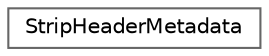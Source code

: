digraph "Иерархия классов. Графический вид."
{
 // INTERACTIVE_SVG=YES
 // LATEX_PDF_SIZE
  bgcolor="transparent";
  edge [fontname=Helvetica,fontsize=10,labelfontname=Helvetica,labelfontsize=10];
  node [fontname=Helvetica,fontsize=10,shape=box,height=0.2,width=0.4];
  rankdir="LR";
  Node0 [id="Node000000",label="StripHeaderMetadata",height=0.2,width=0.4,color="grey40", fillcolor="white", style="filled",URL="$d0/d82/namespace_map.html#d2/dd3/struct_map_1_1_strip_header_metadata",tooltip="Заголовок пакета полосового РЛИ."];
}
